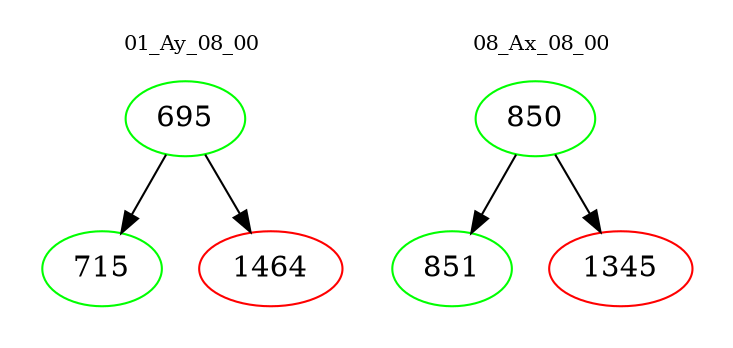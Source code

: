 digraph{
subgraph cluster_0 {
color = white
label = "01_Ay_08_00";
fontsize=10;
T0_695 [label="695", color="green"]
T0_695 -> T0_715 [color="black"]
T0_715 [label="715", color="green"]
T0_695 -> T0_1464 [color="black"]
T0_1464 [label="1464", color="red"]
}
subgraph cluster_1 {
color = white
label = "08_Ax_08_00";
fontsize=10;
T1_850 [label="850", color="green"]
T1_850 -> T1_851 [color="black"]
T1_851 [label="851", color="green"]
T1_850 -> T1_1345 [color="black"]
T1_1345 [label="1345", color="red"]
}
}
